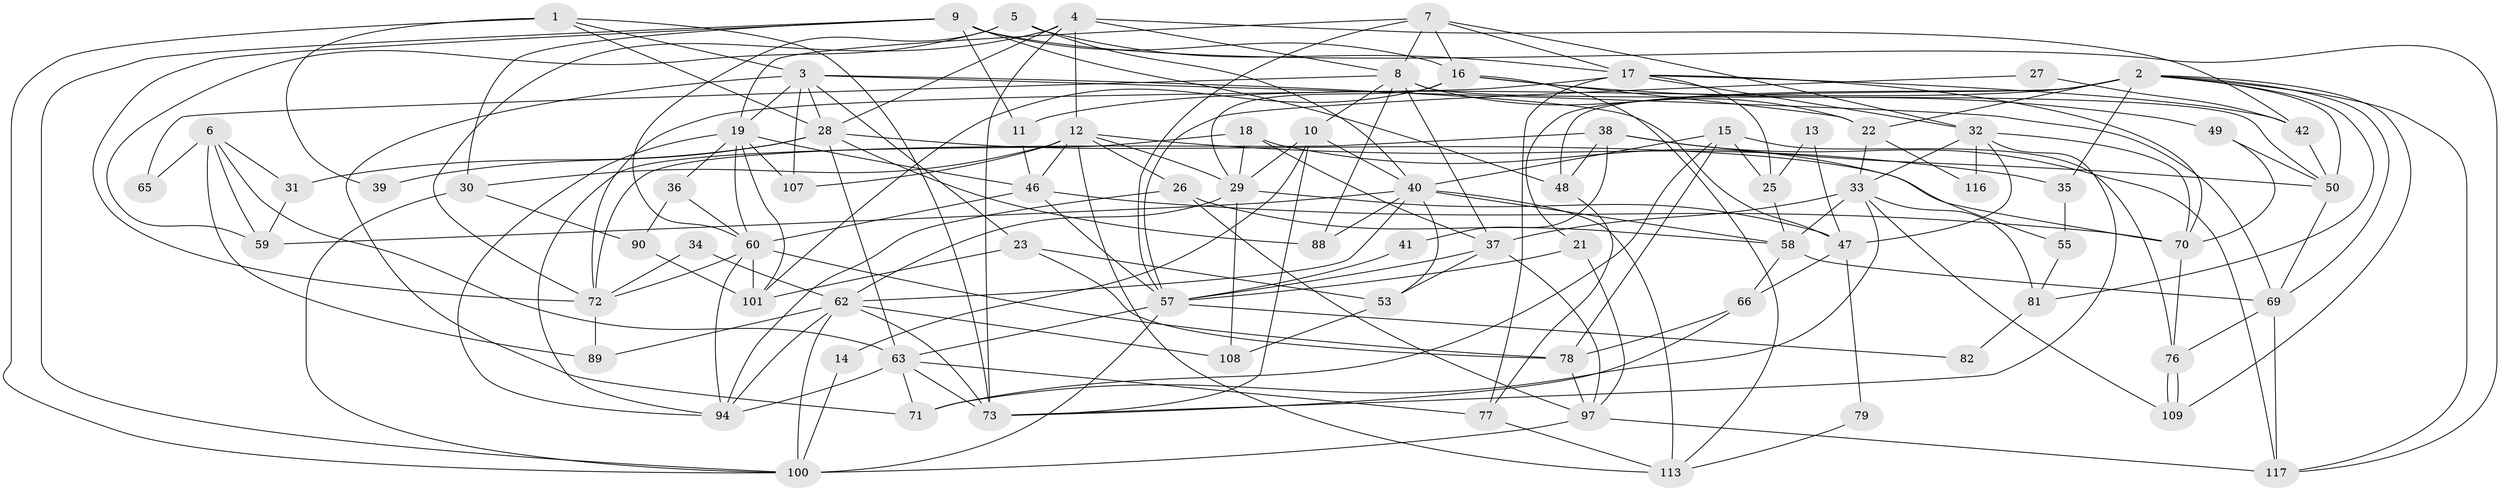// Generated by graph-tools (version 1.1) at 2025/52/02/27/25 19:52:07]
// undirected, 79 vertices, 196 edges
graph export_dot {
graph [start="1"]
  node [color=gray90,style=filled];
  1 [super="+24"];
  2 [super="+91"];
  3 [super="+110"];
  4;
  5 [super="+103"];
  6 [super="+20"];
  7 [super="+43"];
  8 [super="+86"];
  9 [super="+44"];
  10;
  11 [super="+61"];
  12 [super="+56"];
  13;
  14;
  15;
  16 [super="+111"];
  17 [super="+52"];
  18;
  19 [super="+64"];
  21;
  22;
  23 [super="+85"];
  25;
  26;
  27;
  28 [super="+120"];
  29 [super="+80"];
  30 [super="+87"];
  31;
  32 [super="+75"];
  33 [super="+96"];
  34;
  35;
  36;
  37 [super="+54"];
  38 [super="+45"];
  39;
  40 [super="+93"];
  41;
  42 [super="+99"];
  46 [super="+67"];
  47 [super="+51"];
  48;
  49;
  50 [super="+68"];
  53 [super="+105"];
  55;
  57 [super="+84"];
  58 [super="+106"];
  59;
  60 [super="+98"];
  62 [super="+102"];
  63 [super="+92"];
  65;
  66 [super="+74"];
  69 [super="+83"];
  70;
  71;
  72 [super="+104"];
  73 [super="+95"];
  76;
  77;
  78;
  79;
  81;
  82;
  88 [super="+114"];
  89;
  90;
  94 [super="+115"];
  97 [super="+112"];
  100;
  101;
  107;
  108;
  109;
  113 [super="+118"];
  116;
  117 [super="+119"];
  1 -- 3;
  1 -- 100;
  1 -- 28;
  1 -- 39;
  1 -- 73;
  2 -- 22;
  2 -- 21;
  2 -- 35;
  2 -- 48;
  2 -- 109;
  2 -- 81;
  2 -- 69;
  2 -- 50;
  2 -- 11;
  2 -- 117;
  3 -- 28;
  3 -- 19;
  3 -- 23;
  3 -- 69;
  3 -- 107;
  3 -- 71;
  3 -- 47;
  4 -- 28;
  4 -- 12;
  4 -- 72;
  4 -- 73;
  4 -- 42;
  4 -- 8;
  5 -- 59;
  5 -- 60;
  5 -- 40;
  5 -- 17;
  6 -- 89;
  6 -- 59;
  6 -- 65;
  6 -- 31;
  6 -- 63 [weight=2];
  7 -- 17;
  7 -- 8;
  7 -- 32;
  7 -- 16;
  7 -- 57;
  7 -- 19;
  8 -- 10;
  8 -- 37;
  8 -- 65;
  8 -- 50;
  8 -- 22;
  8 -- 88;
  9 -- 11;
  9 -- 48;
  9 -- 16;
  9 -- 100;
  9 -- 72;
  9 -- 117;
  9 -- 30;
  10 -- 40;
  10 -- 14;
  10 -- 73;
  10 -- 29;
  11 -- 46;
  12 -- 46;
  12 -- 113;
  12 -- 35;
  12 -- 26;
  12 -- 107;
  12 -- 29;
  12 -- 30;
  13 -- 25;
  13 -- 47;
  14 -- 100;
  15 -- 25;
  15 -- 71;
  15 -- 76;
  15 -- 78;
  15 -- 40;
  16 -- 49 [weight=2];
  16 -- 101;
  16 -- 29;
  16 -- 113;
  16 -- 22;
  17 -- 70;
  17 -- 25;
  17 -- 32;
  17 -- 72;
  17 -- 42;
  17 -- 77;
  18 -- 29;
  18 -- 94;
  18 -- 55;
  18 -- 37;
  19 -- 36;
  19 -- 94;
  19 -- 101;
  19 -- 107;
  19 -- 60;
  19 -- 46;
  21 -- 97;
  21 -- 57;
  22 -- 116;
  22 -- 33;
  23 -- 101;
  23 -- 53;
  23 -- 78;
  25 -- 58;
  26 -- 58;
  26 -- 94;
  26 -- 97;
  27 -- 42;
  27 -- 57;
  28 -- 70;
  28 -- 31;
  28 -- 88;
  28 -- 63;
  28 -- 39;
  29 -- 62;
  29 -- 108;
  29 -- 47;
  30 -- 90;
  30 -- 100;
  31 -- 59;
  32 -- 47;
  32 -- 116;
  32 -- 70;
  32 -- 73;
  32 -- 33;
  33 -- 37;
  33 -- 109;
  33 -- 58;
  33 -- 81;
  33 -- 71;
  34 -- 62;
  34 -- 72;
  35 -- 55;
  36 -- 90;
  36 -- 60;
  37 -- 97;
  37 -- 53;
  37 -- 57;
  38 -- 48;
  38 -- 41;
  38 -- 50;
  38 -- 72;
  38 -- 117;
  40 -- 113 [weight=2];
  40 -- 58;
  40 -- 53;
  40 -- 59;
  40 -- 88;
  40 -- 62;
  41 -- 57;
  42 -- 50;
  46 -- 60;
  46 -- 57;
  46 -- 70;
  47 -- 79;
  47 -- 66;
  48 -- 77;
  49 -- 70;
  49 -- 50;
  50 -- 69;
  53 -- 108;
  55 -- 81;
  57 -- 82;
  57 -- 100;
  57 -- 63;
  58 -- 69;
  58 -- 66;
  60 -- 101;
  60 -- 94;
  60 -- 78;
  60 -- 72;
  62 -- 89;
  62 -- 108;
  62 -- 73;
  62 -- 100;
  62 -- 94;
  63 -- 73;
  63 -- 71;
  63 -- 77;
  63 -- 94;
  66 -- 73;
  66 -- 78;
  69 -- 76;
  69 -- 117;
  70 -- 76;
  72 -- 89;
  76 -- 109;
  76 -- 109;
  77 -- 113;
  78 -- 97;
  79 -- 113;
  81 -- 82;
  90 -- 101;
  97 -- 100;
  97 -- 117;
}

